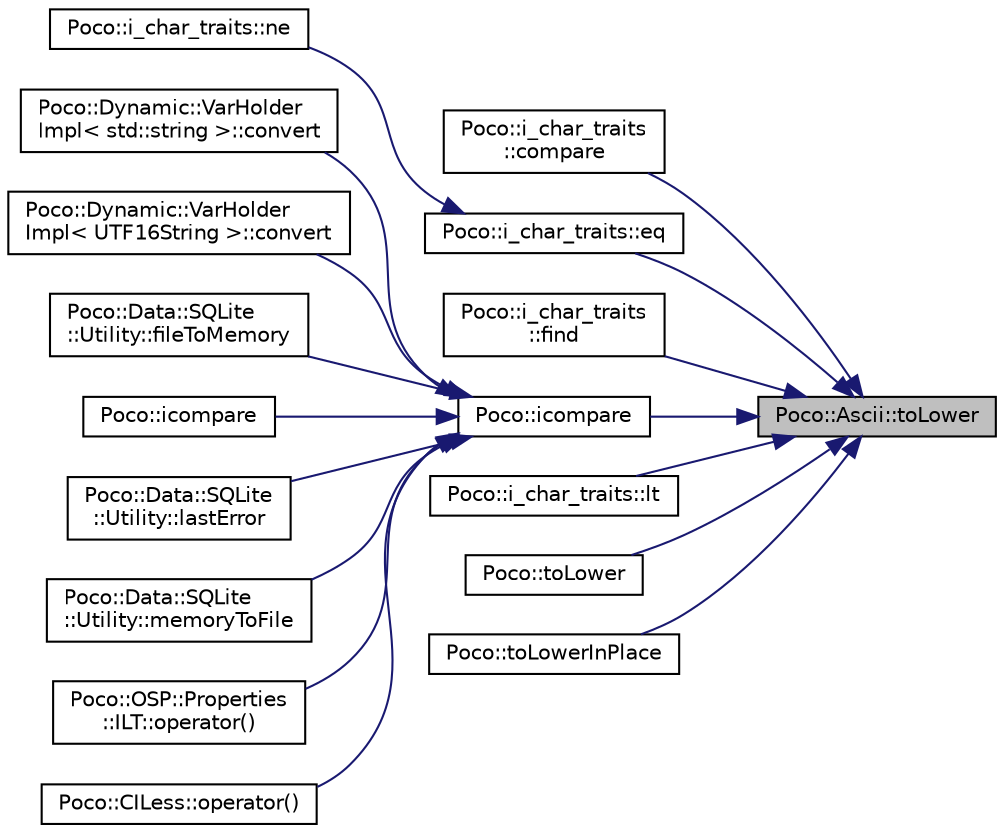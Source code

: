 digraph "Poco::Ascii::toLower"
{
 // LATEX_PDF_SIZE
  edge [fontname="Helvetica",fontsize="10",labelfontname="Helvetica",labelfontsize="10"];
  node [fontname="Helvetica",fontsize="10",shape=record];
  rankdir="RL";
  Node1 [label="Poco::Ascii::toLower",height=0.2,width=0.4,color="black", fillcolor="grey75", style="filled", fontcolor="black",tooltip=" "];
  Node1 -> Node2 [dir="back",color="midnightblue",fontsize="10",style="solid"];
  Node2 [label="Poco::i_char_traits\l::compare",height=0.2,width=0.4,color="black", fillcolor="white", style="filled",URL="$structPoco_1_1i__char__traits.html#a476b5022e07dbf3305d66184e658f0db",tooltip=" "];
  Node1 -> Node3 [dir="back",color="midnightblue",fontsize="10",style="solid"];
  Node3 [label="Poco::i_char_traits::eq",height=0.2,width=0.4,color="black", fillcolor="white", style="filled",URL="$structPoco_1_1i__char__traits.html#a88041d3388b3e285432f1a6a7abe9472",tooltip=" "];
  Node3 -> Node4 [dir="back",color="midnightblue",fontsize="10",style="solid"];
  Node4 [label="Poco::i_char_traits::ne",height=0.2,width=0.4,color="black", fillcolor="white", style="filled",URL="$structPoco_1_1i__char__traits.html#a23f812dca53afc893a0f0751376728db",tooltip=" "];
  Node1 -> Node5 [dir="back",color="midnightblue",fontsize="10",style="solid"];
  Node5 [label="Poco::i_char_traits\l::find",height=0.2,width=0.4,color="black", fillcolor="white", style="filled",URL="$structPoco_1_1i__char__traits.html#ad3e49d031a5662f45a62771357b12d77",tooltip=" "];
  Node1 -> Node6 [dir="back",color="midnightblue",fontsize="10",style="solid"];
  Node6 [label="Poco::icompare",height=0.2,width=0.4,color="black", fillcolor="white", style="filled",URL="$namespacePoco.html#afb05bcfd8abef9bd40a50c2805206c3a",tooltip="Case-insensitive string comparison."];
  Node6 -> Node7 [dir="back",color="midnightblue",fontsize="10",style="solid"];
  Node7 [label="Poco::Dynamic::VarHolder\lImpl\< std::string \>::convert",height=0.2,width=0.4,color="black", fillcolor="white", style="filled",URL="$classPoco_1_1Dynamic_1_1VarHolderImpl_3_01std_1_1string_01_4.html#a3b4bd82d7d609eea8546a7b86b68037e",tooltip="Calls convert(UInt32)."];
  Node6 -> Node8 [dir="back",color="midnightblue",fontsize="10",style="solid"];
  Node8 [label="Poco::Dynamic::VarHolder\lImpl\< UTF16String \>::convert",height=0.2,width=0.4,color="black", fillcolor="white", style="filled",URL="$classPoco_1_1Dynamic_1_1VarHolderImpl_3_01UTF16String_01_4.html#a561daf7638d1dd8db307fcab17782c26",tooltip="Calls convert(UInt32)."];
  Node6 -> Node9 [dir="back",color="midnightblue",fontsize="10",style="solid"];
  Node9 [label="Poco::Data::SQLite\l::Utility::fileToMemory",height=0.2,width=0.4,color="black", fillcolor="white", style="filled",URL="$classPoco_1_1Data_1_1SQLite_1_1Utility.html#af4e120c0c23accd345e346684d7d2384",tooltip=" "];
  Node6 -> Node10 [dir="back",color="midnightblue",fontsize="10",style="solid"];
  Node10 [label="Poco::icompare",height=0.2,width=0.4,color="black", fillcolor="white", style="filled",URL="$namespacePoco.html#a401dd2eae64ffa385ffbeafa0c6077d5",tooltip=" "];
  Node6 -> Node11 [dir="back",color="midnightblue",fontsize="10",style="solid"];
  Node11 [label="Poco::Data::SQLite\l::Utility::lastError",height=0.2,width=0.4,color="black", fillcolor="white", style="filled",URL="$classPoco_1_1Data_1_1SQLite_1_1Utility.html#a8978ff3dd2f0b94bb2282967cd85f480",tooltip="Retreives the last error code from sqlite and converts it to a string."];
  Node6 -> Node12 [dir="back",color="midnightblue",fontsize="10",style="solid"];
  Node12 [label="Poco::Data::SQLite\l::Utility::memoryToFile",height=0.2,width=0.4,color="black", fillcolor="white", style="filled",URL="$classPoco_1_1Data_1_1SQLite_1_1Utility.html#a14af28ac3f5f401130896480401da5fd",tooltip=" "];
  Node6 -> Node13 [dir="back",color="midnightblue",fontsize="10",style="solid"];
  Node13 [label="Poco::OSP::Properties\l::ILT::operator()",height=0.2,width=0.4,color="black", fillcolor="white", style="filled",URL="$structPoco_1_1OSP_1_1Properties_1_1ILT.html#ac58ba51d16749cff6c80da5499edf1fe",tooltip=" "];
  Node6 -> Node14 [dir="back",color="midnightblue",fontsize="10",style="solid"];
  Node14 [label="Poco::CILess::operator()",height=0.2,width=0.4,color="black", fillcolor="white", style="filled",URL="$structPoco_1_1CILess.html#a360205e7cd32ee2f51fdc03671f61480",tooltip=" "];
  Node1 -> Node15 [dir="back",color="midnightblue",fontsize="10",style="solid"];
  Node15 [label="Poco::i_char_traits::lt",height=0.2,width=0.4,color="black", fillcolor="white", style="filled",URL="$structPoco_1_1i__char__traits.html#acea27bc29054ab8fae9b847b6d043a0f",tooltip=" "];
  Node1 -> Node16 [dir="back",color="midnightblue",fontsize="10",style="solid"];
  Node16 [label="Poco::toLower",height=0.2,width=0.4,color="black", fillcolor="white", style="filled",URL="$namespacePoco.html#aaf77edc647cd93d1857fa136db85bc62",tooltip="Returns a copy of str containing all lower-case characters."];
  Node1 -> Node17 [dir="back",color="midnightblue",fontsize="10",style="solid"];
  Node17 [label="Poco::toLowerInPlace",height=0.2,width=0.4,color="black", fillcolor="white", style="filled",URL="$namespacePoco.html#a8313acc026bc3125af69508a8c18fc58",tooltip="Replaces all characters in str with their lower-case counterparts."];
}
